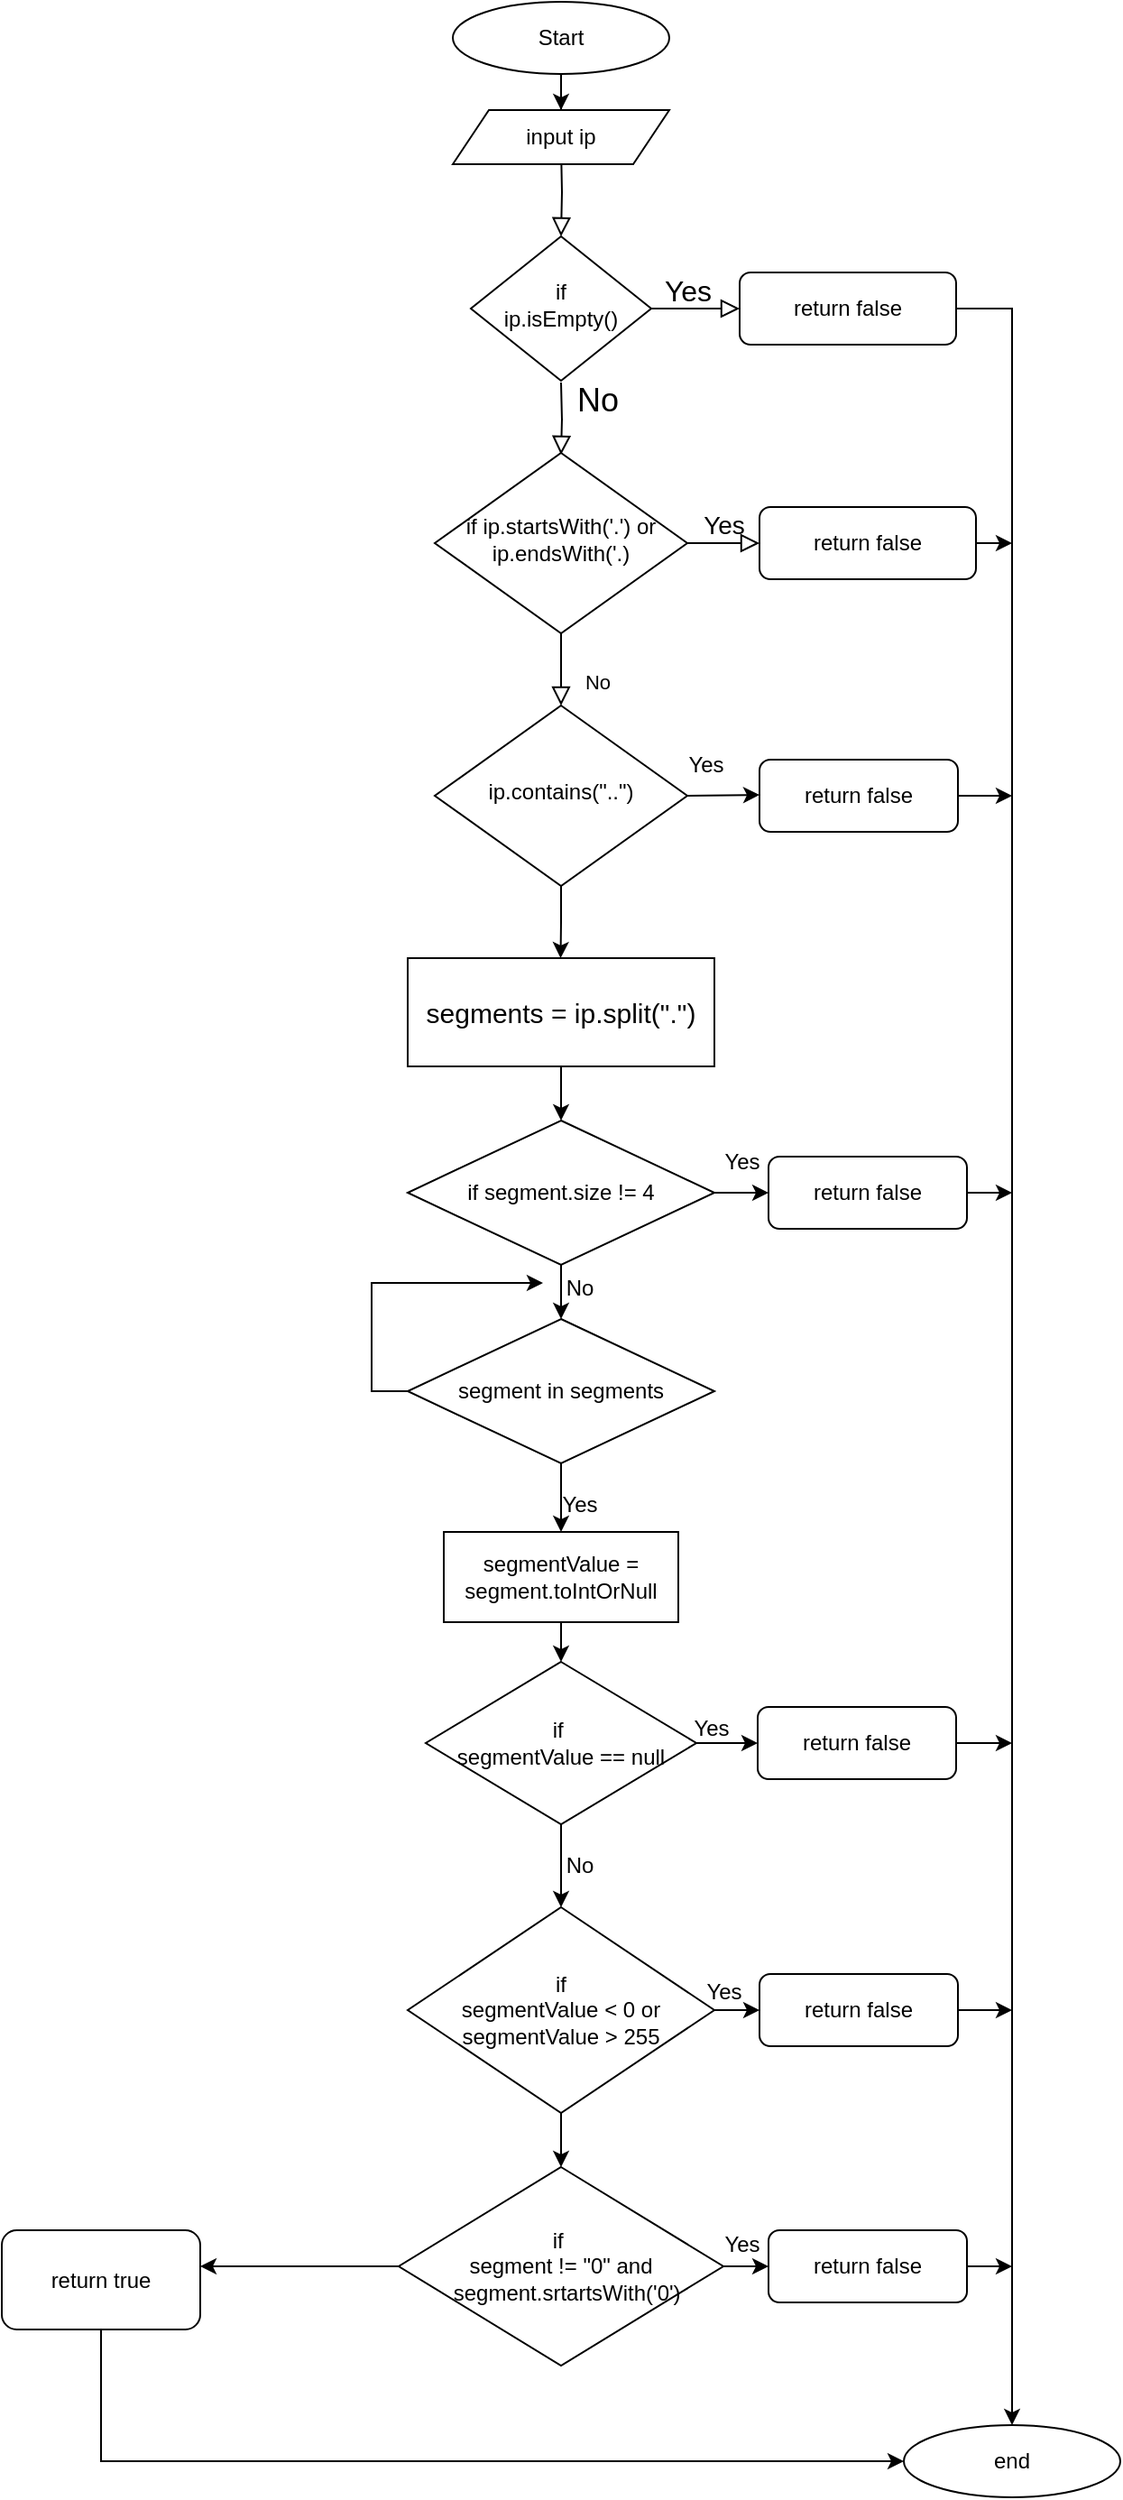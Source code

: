 <mxfile version="26.2.6">
  <diagram id="C5RBs43oDa-KdzZeNtuy" name="Page-1">
    <mxGraphModel dx="2132" dy="710" grid="1" gridSize="10" guides="1" tooltips="1" connect="1" arrows="1" fold="1" page="1" pageScale="1" pageWidth="827" pageHeight="1169" background="#FFFFFF" math="0" shadow="0">
      <root>
        <mxCell id="WIyWlLk6GJQsqaUBKTNV-0" />
        <mxCell id="WIyWlLk6GJQsqaUBKTNV-1" parent="WIyWlLk6GJQsqaUBKTNV-0" />
        <mxCell id="WIyWlLk6GJQsqaUBKTNV-2" value="" style="rounded=0;html=1;jettySize=auto;orthogonalLoop=1;fontSize=11;endArrow=block;endFill=0;endSize=8;strokeWidth=1;shadow=0;labelBackgroundColor=none;edgeStyle=orthogonalEdgeStyle;" parent="WIyWlLk6GJQsqaUBKTNV-1" target="WIyWlLk6GJQsqaUBKTNV-6" edge="1">
          <mxGeometry relative="1" as="geometry">
            <mxPoint x="250" y="140" as="sourcePoint" />
          </mxGeometry>
        </mxCell>
        <mxCell id="WIyWlLk6GJQsqaUBKTNV-4" value="&lt;font style=&quot;font-size: 18px;&quot;&gt;No&lt;/font&gt;" style="rounded=0;html=1;jettySize=auto;orthogonalLoop=1;fontSize=11;endArrow=block;endFill=0;endSize=8;strokeWidth=1;shadow=0;labelBackgroundColor=none;edgeStyle=orthogonalEdgeStyle;" parent="WIyWlLk6GJQsqaUBKTNV-1" edge="1">
          <mxGeometry x="-0.5" y="20" relative="1" as="geometry">
            <mxPoint as="offset" />
            <mxPoint x="250" y="271" as="sourcePoint" />
            <mxPoint x="250" y="311" as="targetPoint" />
          </mxGeometry>
        </mxCell>
        <mxCell id="WIyWlLk6GJQsqaUBKTNV-5" value="&lt;font style=&quot;font-size: 16px;&quot;&gt;Yes&lt;/font&gt;" style="edgeStyle=orthogonalEdgeStyle;rounded=0;html=1;jettySize=auto;orthogonalLoop=1;fontSize=11;endArrow=block;endFill=0;endSize=8;strokeWidth=1;shadow=0;labelBackgroundColor=none;" parent="WIyWlLk6GJQsqaUBKTNV-1" source="WIyWlLk6GJQsqaUBKTNV-6" target="WIyWlLk6GJQsqaUBKTNV-7" edge="1">
          <mxGeometry x="-0.184" y="10" relative="1" as="geometry">
            <mxPoint as="offset" />
          </mxGeometry>
        </mxCell>
        <mxCell id="WIyWlLk6GJQsqaUBKTNV-6" value="if&lt;div&gt;ip.isEmpty()&lt;/div&gt;" style="rhombus;whiteSpace=wrap;html=1;shadow=0;fontFamily=Helvetica;fontSize=12;align=center;strokeWidth=1;spacing=6;spacingTop=-4;" parent="WIyWlLk6GJQsqaUBKTNV-1" vertex="1">
          <mxGeometry x="200" y="190" width="100" height="80" as="geometry" />
        </mxCell>
        <mxCell id="EBlUURWpQlwmX8y5HMvf-5" style="edgeStyle=orthogonalEdgeStyle;rounded=0;orthogonalLoop=1;jettySize=auto;html=1;exitX=1;exitY=0.5;exitDx=0;exitDy=0;" edge="1" parent="WIyWlLk6GJQsqaUBKTNV-1" source="WIyWlLk6GJQsqaUBKTNV-7" target="EBlUURWpQlwmX8y5HMvf-4">
          <mxGeometry relative="1" as="geometry" />
        </mxCell>
        <mxCell id="WIyWlLk6GJQsqaUBKTNV-7" value="return false" style="rounded=1;whiteSpace=wrap;html=1;fontSize=12;glass=0;strokeWidth=1;shadow=0;" parent="WIyWlLk6GJQsqaUBKTNV-1" vertex="1">
          <mxGeometry x="349" y="210" width="120" height="40" as="geometry" />
        </mxCell>
        <mxCell id="WIyWlLk6GJQsqaUBKTNV-8" value="No" style="rounded=0;html=1;jettySize=auto;orthogonalLoop=1;fontSize=11;endArrow=block;endFill=0;endSize=8;strokeWidth=1;shadow=0;labelBackgroundColor=none;edgeStyle=orthogonalEdgeStyle;" parent="WIyWlLk6GJQsqaUBKTNV-1" source="WIyWlLk6GJQsqaUBKTNV-10" edge="1">
          <mxGeometry x="0.333" y="20" relative="1" as="geometry">
            <mxPoint as="offset" />
            <mxPoint x="250" y="450" as="targetPoint" />
          </mxGeometry>
        </mxCell>
        <mxCell id="WIyWlLk6GJQsqaUBKTNV-9" value="&lt;font style=&quot;font-size: 14px;&quot;&gt;Yes&lt;/font&gt;" style="edgeStyle=orthogonalEdgeStyle;rounded=0;html=1;jettySize=auto;orthogonalLoop=1;fontSize=11;endArrow=block;endFill=0;endSize=8;strokeWidth=1;shadow=0;labelBackgroundColor=none;" parent="WIyWlLk6GJQsqaUBKTNV-1" source="WIyWlLk6GJQsqaUBKTNV-10" target="WIyWlLk6GJQsqaUBKTNV-12" edge="1">
          <mxGeometry y="10" relative="1" as="geometry">
            <mxPoint as="offset" />
          </mxGeometry>
        </mxCell>
        <mxCell id="WIyWlLk6GJQsqaUBKTNV-10" value="if ip.startsWith(&#39;.&#39;) or&lt;div&gt;ip.endsWith(&#39;.)&lt;/div&gt;" style="rhombus;whiteSpace=wrap;html=1;shadow=0;fontFamily=Helvetica;fontSize=12;align=center;strokeWidth=1;spacing=6;spacingTop=-4;" parent="WIyWlLk6GJQsqaUBKTNV-1" vertex="1">
          <mxGeometry x="180" y="310" width="140" height="100" as="geometry" />
        </mxCell>
        <mxCell id="EBlUURWpQlwmX8y5HMvf-22" style="edgeStyle=orthogonalEdgeStyle;rounded=0;orthogonalLoop=1;jettySize=auto;html=1;exitX=1;exitY=0.5;exitDx=0;exitDy=0;" edge="1" parent="WIyWlLk6GJQsqaUBKTNV-1" source="WIyWlLk6GJQsqaUBKTNV-12">
          <mxGeometry relative="1" as="geometry">
            <mxPoint x="500" y="359.5" as="targetPoint" />
          </mxGeometry>
        </mxCell>
        <mxCell id="WIyWlLk6GJQsqaUBKTNV-12" value="return false" style="rounded=1;whiteSpace=wrap;html=1;fontSize=12;glass=0;strokeWidth=1;shadow=0;" parent="WIyWlLk6GJQsqaUBKTNV-1" vertex="1">
          <mxGeometry x="360" y="340" width="120" height="40" as="geometry" />
        </mxCell>
        <mxCell id="EBlUURWpQlwmX8y5HMvf-3" value="" style="edgeStyle=orthogonalEdgeStyle;rounded=0;orthogonalLoop=1;jettySize=auto;html=1;" edge="1" parent="WIyWlLk6GJQsqaUBKTNV-1" source="EBlUURWpQlwmX8y5HMvf-0" target="EBlUURWpQlwmX8y5HMvf-2">
          <mxGeometry relative="1" as="geometry" />
        </mxCell>
        <mxCell id="EBlUURWpQlwmX8y5HMvf-0" value="Start" style="ellipse;whiteSpace=wrap;html=1;" vertex="1" parent="WIyWlLk6GJQsqaUBKTNV-1">
          <mxGeometry x="190" y="60" width="120" height="40" as="geometry" />
        </mxCell>
        <mxCell id="EBlUURWpQlwmX8y5HMvf-2" value="input ip" style="shape=parallelogram;perimeter=parallelogramPerimeter;whiteSpace=wrap;html=1;fixedSize=1;" vertex="1" parent="WIyWlLk6GJQsqaUBKTNV-1">
          <mxGeometry x="190" y="120" width="120" height="30" as="geometry" />
        </mxCell>
        <mxCell id="EBlUURWpQlwmX8y5HMvf-4" value="end" style="ellipse;whiteSpace=wrap;html=1;" vertex="1" parent="WIyWlLk6GJQsqaUBKTNV-1">
          <mxGeometry x="440" y="1403" width="120" height="40" as="geometry" />
        </mxCell>
        <mxCell id="EBlUURWpQlwmX8y5HMvf-10" style="edgeStyle=orthogonalEdgeStyle;rounded=0;orthogonalLoop=1;jettySize=auto;html=1;exitX=1;exitY=0.5;exitDx=0;exitDy=0;" edge="1" parent="WIyWlLk6GJQsqaUBKTNV-1" source="EBlUURWpQlwmX8y5HMvf-8">
          <mxGeometry relative="1" as="geometry">
            <mxPoint x="360" y="499.5" as="targetPoint" />
          </mxGeometry>
        </mxCell>
        <mxCell id="EBlUURWpQlwmX8y5HMvf-14" style="edgeStyle=orthogonalEdgeStyle;rounded=0;orthogonalLoop=1;jettySize=auto;html=1;exitX=0.5;exitY=1;exitDx=0;exitDy=0;" edge="1" parent="WIyWlLk6GJQsqaUBKTNV-1" source="EBlUURWpQlwmX8y5HMvf-8">
          <mxGeometry relative="1" as="geometry">
            <mxPoint x="249.75" y="590" as="targetPoint" />
          </mxGeometry>
        </mxCell>
        <mxCell id="EBlUURWpQlwmX8y5HMvf-8" value="ip.contains(&quot;..&quot;)" style="rhombus;whiteSpace=wrap;html=1;shadow=0;fontFamily=Helvetica;fontSize=12;align=center;strokeWidth=1;spacing=6;spacingTop=-4;" vertex="1" parent="WIyWlLk6GJQsqaUBKTNV-1">
          <mxGeometry x="180" y="450" width="140" height="100" as="geometry" />
        </mxCell>
        <mxCell id="EBlUURWpQlwmX8y5HMvf-20" style="edgeStyle=orthogonalEdgeStyle;rounded=0;orthogonalLoop=1;jettySize=auto;html=1;" edge="1" parent="WIyWlLk6GJQsqaUBKTNV-1" source="EBlUURWpQlwmX8y5HMvf-11">
          <mxGeometry relative="1" as="geometry">
            <mxPoint x="500" y="500" as="targetPoint" />
          </mxGeometry>
        </mxCell>
        <mxCell id="EBlUURWpQlwmX8y5HMvf-11" value="return false" style="rounded=1;whiteSpace=wrap;html=1;fontSize=12;glass=0;strokeWidth=1;shadow=0;" vertex="1" parent="WIyWlLk6GJQsqaUBKTNV-1">
          <mxGeometry x="360" y="480" width="110" height="40" as="geometry" />
        </mxCell>
        <mxCell id="EBlUURWpQlwmX8y5HMvf-13" value="Yes" style="text;html=1;align=center;verticalAlign=middle;resizable=0;points=[];autosize=1;strokeColor=none;fillColor=none;" vertex="1" parent="WIyWlLk6GJQsqaUBKTNV-1">
          <mxGeometry x="310" y="468" width="40" height="30" as="geometry" />
        </mxCell>
        <mxCell id="EBlUURWpQlwmX8y5HMvf-18" value="" style="edgeStyle=orthogonalEdgeStyle;rounded=0;orthogonalLoop=1;jettySize=auto;html=1;" edge="1" parent="WIyWlLk6GJQsqaUBKTNV-1" source="EBlUURWpQlwmX8y5HMvf-16" target="EBlUURWpQlwmX8y5HMvf-17">
          <mxGeometry relative="1" as="geometry" />
        </mxCell>
        <mxCell id="EBlUURWpQlwmX8y5HMvf-16" value="&lt;font style=&quot;font-size: 15px;&quot;&gt;segments = ip.split(&quot;.&quot;)&lt;/font&gt;" style="whiteSpace=wrap;html=1;" vertex="1" parent="WIyWlLk6GJQsqaUBKTNV-1">
          <mxGeometry x="165" y="590" width="170" height="60" as="geometry" />
        </mxCell>
        <mxCell id="EBlUURWpQlwmX8y5HMvf-26" style="edgeStyle=orthogonalEdgeStyle;rounded=0;orthogonalLoop=1;jettySize=auto;html=1;exitX=1;exitY=0.5;exitDx=0;exitDy=0;entryX=0;entryY=0.5;entryDx=0;entryDy=0;" edge="1" parent="WIyWlLk6GJQsqaUBKTNV-1" source="EBlUURWpQlwmX8y5HMvf-17" target="EBlUURWpQlwmX8y5HMvf-25">
          <mxGeometry relative="1" as="geometry" />
        </mxCell>
        <mxCell id="EBlUURWpQlwmX8y5HMvf-33" value="" style="edgeStyle=orthogonalEdgeStyle;rounded=0;orthogonalLoop=1;jettySize=auto;html=1;" edge="1" parent="WIyWlLk6GJQsqaUBKTNV-1" source="EBlUURWpQlwmX8y5HMvf-17" target="EBlUURWpQlwmX8y5HMvf-32">
          <mxGeometry relative="1" as="geometry" />
        </mxCell>
        <mxCell id="EBlUURWpQlwmX8y5HMvf-17" value="if segment.size != 4" style="rhombus;whiteSpace=wrap;html=1;" vertex="1" parent="WIyWlLk6GJQsqaUBKTNV-1">
          <mxGeometry x="165" y="680" width="170" height="80" as="geometry" />
        </mxCell>
        <mxCell id="EBlUURWpQlwmX8y5HMvf-29" style="edgeStyle=orthogonalEdgeStyle;rounded=0;orthogonalLoop=1;jettySize=auto;html=1;" edge="1" parent="WIyWlLk6GJQsqaUBKTNV-1" source="EBlUURWpQlwmX8y5HMvf-25">
          <mxGeometry relative="1" as="geometry">
            <mxPoint x="500" y="720" as="targetPoint" />
          </mxGeometry>
        </mxCell>
        <mxCell id="EBlUURWpQlwmX8y5HMvf-25" value="return false" style="rounded=1;whiteSpace=wrap;html=1;fontSize=12;glass=0;strokeWidth=1;shadow=0;" vertex="1" parent="WIyWlLk6GJQsqaUBKTNV-1">
          <mxGeometry x="365" y="700" width="110" height="40" as="geometry" />
        </mxCell>
        <mxCell id="EBlUURWpQlwmX8y5HMvf-27" value="Yes" style="text;html=1;align=center;verticalAlign=middle;resizable=0;points=[];autosize=1;strokeColor=none;fillColor=none;" vertex="1" parent="WIyWlLk6GJQsqaUBKTNV-1">
          <mxGeometry x="330" y="688" width="40" height="30" as="geometry" />
        </mxCell>
        <mxCell id="EBlUURWpQlwmX8y5HMvf-38" value="" style="edgeStyle=orthogonalEdgeStyle;rounded=0;orthogonalLoop=1;jettySize=auto;html=1;" edge="1" parent="WIyWlLk6GJQsqaUBKTNV-1" source="EBlUURWpQlwmX8y5HMvf-32" target="EBlUURWpQlwmX8y5HMvf-37">
          <mxGeometry relative="1" as="geometry" />
        </mxCell>
        <mxCell id="EBlUURWpQlwmX8y5HMvf-47" style="edgeStyle=orthogonalEdgeStyle;rounded=0;orthogonalLoop=1;jettySize=auto;html=1;" edge="1" parent="WIyWlLk6GJQsqaUBKTNV-1" source="EBlUURWpQlwmX8y5HMvf-32" target="EBlUURWpQlwmX8y5HMvf-39">
          <mxGeometry relative="1" as="geometry">
            <mxPoint x="160" y="770" as="targetPoint" />
            <Array as="points">
              <mxPoint x="145" y="830" />
              <mxPoint x="145" y="770" />
            </Array>
          </mxGeometry>
        </mxCell>
        <mxCell id="EBlUURWpQlwmX8y5HMvf-32" value="segment in segments" style="rhombus;whiteSpace=wrap;html=1;" vertex="1" parent="WIyWlLk6GJQsqaUBKTNV-1">
          <mxGeometry x="165" y="790" width="170" height="80" as="geometry" />
        </mxCell>
        <mxCell id="EBlUURWpQlwmX8y5HMvf-49" value="" style="edgeStyle=orthogonalEdgeStyle;rounded=0;orthogonalLoop=1;jettySize=auto;html=1;" edge="1" parent="WIyWlLk6GJQsqaUBKTNV-1" source="EBlUURWpQlwmX8y5HMvf-37" target="EBlUURWpQlwmX8y5HMvf-48">
          <mxGeometry relative="1" as="geometry" />
        </mxCell>
        <mxCell id="EBlUURWpQlwmX8y5HMvf-37" value="segmentValue = segment.toIntOrNull" style="whiteSpace=wrap;html=1;" vertex="1" parent="WIyWlLk6GJQsqaUBKTNV-1">
          <mxGeometry x="185" y="908" width="130" height="50" as="geometry" />
        </mxCell>
        <mxCell id="EBlUURWpQlwmX8y5HMvf-39" value="No" style="text;html=1;align=center;verticalAlign=middle;resizable=0;points=[];autosize=1;strokeColor=none;fillColor=none;" vertex="1" parent="WIyWlLk6GJQsqaUBKTNV-1">
          <mxGeometry x="240" y="758" width="40" height="30" as="geometry" />
        </mxCell>
        <mxCell id="EBlUURWpQlwmX8y5HMvf-42" value="Yes" style="text;html=1;align=center;verticalAlign=middle;resizable=0;points=[];autosize=1;strokeColor=none;fillColor=none;" vertex="1" parent="WIyWlLk6GJQsqaUBKTNV-1">
          <mxGeometry x="240" y="878" width="40" height="30" as="geometry" />
        </mxCell>
        <mxCell id="EBlUURWpQlwmX8y5HMvf-51" style="edgeStyle=orthogonalEdgeStyle;rounded=0;orthogonalLoop=1;jettySize=auto;html=1;entryX=0;entryY=0.5;entryDx=0;entryDy=0;" edge="1" parent="WIyWlLk6GJQsqaUBKTNV-1" source="EBlUURWpQlwmX8y5HMvf-48" target="EBlUURWpQlwmX8y5HMvf-50">
          <mxGeometry relative="1" as="geometry" />
        </mxCell>
        <mxCell id="EBlUURWpQlwmX8y5HMvf-55" value="" style="edgeStyle=orthogonalEdgeStyle;rounded=0;orthogonalLoop=1;jettySize=auto;html=1;" edge="1" parent="WIyWlLk6GJQsqaUBKTNV-1" source="EBlUURWpQlwmX8y5HMvf-48" target="EBlUURWpQlwmX8y5HMvf-54">
          <mxGeometry relative="1" as="geometry" />
        </mxCell>
        <mxCell id="EBlUURWpQlwmX8y5HMvf-48" value="if&amp;nbsp;&lt;div&gt;segmentValue == null&lt;/div&gt;" style="rhombus;whiteSpace=wrap;html=1;" vertex="1" parent="WIyWlLk6GJQsqaUBKTNV-1">
          <mxGeometry x="175" y="980" width="150" height="90" as="geometry" />
        </mxCell>
        <mxCell id="EBlUURWpQlwmX8y5HMvf-52" style="edgeStyle=orthogonalEdgeStyle;rounded=0;orthogonalLoop=1;jettySize=auto;html=1;exitX=1;exitY=0.5;exitDx=0;exitDy=0;" edge="1" parent="WIyWlLk6GJQsqaUBKTNV-1" source="EBlUURWpQlwmX8y5HMvf-50">
          <mxGeometry relative="1" as="geometry">
            <mxPoint x="500" y="1025" as="targetPoint" />
          </mxGeometry>
        </mxCell>
        <mxCell id="EBlUURWpQlwmX8y5HMvf-50" value="return false" style="rounded=1;whiteSpace=wrap;html=1;fontSize=12;glass=0;strokeWidth=1;shadow=0;" vertex="1" parent="WIyWlLk6GJQsqaUBKTNV-1">
          <mxGeometry x="359" y="1005" width="110" height="40" as="geometry" />
        </mxCell>
        <mxCell id="EBlUURWpQlwmX8y5HMvf-53" value="Yes" style="text;html=1;align=center;verticalAlign=middle;resizable=0;points=[];autosize=1;strokeColor=none;fillColor=none;" vertex="1" parent="WIyWlLk6GJQsqaUBKTNV-1">
          <mxGeometry x="313" y="1002" width="40" height="30" as="geometry" />
        </mxCell>
        <mxCell id="EBlUURWpQlwmX8y5HMvf-57" style="edgeStyle=orthogonalEdgeStyle;rounded=0;orthogonalLoop=1;jettySize=auto;html=1;" edge="1" parent="WIyWlLk6GJQsqaUBKTNV-1" source="EBlUURWpQlwmX8y5HMvf-54">
          <mxGeometry relative="1" as="geometry">
            <mxPoint x="360" y="1173" as="targetPoint" />
          </mxGeometry>
        </mxCell>
        <mxCell id="EBlUURWpQlwmX8y5HMvf-62" value="" style="edgeStyle=orthogonalEdgeStyle;rounded=0;orthogonalLoop=1;jettySize=auto;html=1;" edge="1" parent="WIyWlLk6GJQsqaUBKTNV-1" source="EBlUURWpQlwmX8y5HMvf-54" target="EBlUURWpQlwmX8y5HMvf-61">
          <mxGeometry relative="1" as="geometry" />
        </mxCell>
        <mxCell id="EBlUURWpQlwmX8y5HMvf-54" value="if&lt;div&gt;segmentValue &amp;lt; 0 or segmentValue &amp;gt; 255&lt;/div&gt;" style="rhombus;whiteSpace=wrap;html=1;" vertex="1" parent="WIyWlLk6GJQsqaUBKTNV-1">
          <mxGeometry x="165" y="1116" width="170" height="114" as="geometry" />
        </mxCell>
        <mxCell id="EBlUURWpQlwmX8y5HMvf-56" value="No" style="text;html=1;align=center;verticalAlign=middle;resizable=0;points=[];autosize=1;strokeColor=none;fillColor=none;" vertex="1" parent="WIyWlLk6GJQsqaUBKTNV-1">
          <mxGeometry x="240" y="1078" width="40" height="30" as="geometry" />
        </mxCell>
        <mxCell id="EBlUURWpQlwmX8y5HMvf-59" style="edgeStyle=orthogonalEdgeStyle;rounded=0;orthogonalLoop=1;jettySize=auto;html=1;" edge="1" parent="WIyWlLk6GJQsqaUBKTNV-1" source="EBlUURWpQlwmX8y5HMvf-58">
          <mxGeometry relative="1" as="geometry">
            <mxPoint x="500" y="1173" as="targetPoint" />
          </mxGeometry>
        </mxCell>
        <mxCell id="EBlUURWpQlwmX8y5HMvf-58" value="return false" style="rounded=1;whiteSpace=wrap;html=1;fontSize=12;glass=0;strokeWidth=1;shadow=0;" vertex="1" parent="WIyWlLk6GJQsqaUBKTNV-1">
          <mxGeometry x="360" y="1153" width="110" height="40" as="geometry" />
        </mxCell>
        <mxCell id="EBlUURWpQlwmX8y5HMvf-60" value="Yes" style="text;html=1;align=center;verticalAlign=middle;resizable=0;points=[];autosize=1;strokeColor=none;fillColor=none;" vertex="1" parent="WIyWlLk6GJQsqaUBKTNV-1">
          <mxGeometry x="320" y="1148" width="40" height="30" as="geometry" />
        </mxCell>
        <mxCell id="EBlUURWpQlwmX8y5HMvf-65" style="edgeStyle=orthogonalEdgeStyle;rounded=0;orthogonalLoop=1;jettySize=auto;html=1;exitX=1;exitY=0.5;exitDx=0;exitDy=0;entryX=0;entryY=0.5;entryDx=0;entryDy=0;" edge="1" parent="WIyWlLk6GJQsqaUBKTNV-1" source="EBlUURWpQlwmX8y5HMvf-61" target="EBlUURWpQlwmX8y5HMvf-64">
          <mxGeometry relative="1" as="geometry" />
        </mxCell>
        <mxCell id="EBlUURWpQlwmX8y5HMvf-70" value="" style="edgeStyle=orthogonalEdgeStyle;rounded=0;orthogonalLoop=1;jettySize=auto;html=1;" edge="1" parent="WIyWlLk6GJQsqaUBKTNV-1" source="EBlUURWpQlwmX8y5HMvf-61">
          <mxGeometry relative="1" as="geometry">
            <mxPoint x="50" y="1315" as="targetPoint" />
          </mxGeometry>
        </mxCell>
        <mxCell id="EBlUURWpQlwmX8y5HMvf-61" value="if&amp;nbsp;&lt;div&gt;segment != &quot;0&quot; and&lt;div&gt;&amp;nbsp; segment.srtartsWith(&#39;0&#39;)&lt;/div&gt;&lt;/div&gt;" style="rhombus;whiteSpace=wrap;html=1;" vertex="1" parent="WIyWlLk6GJQsqaUBKTNV-1">
          <mxGeometry x="160" y="1260" width="180" height="110" as="geometry" />
        </mxCell>
        <mxCell id="EBlUURWpQlwmX8y5HMvf-66" style="edgeStyle=orthogonalEdgeStyle;rounded=0;orthogonalLoop=1;jettySize=auto;html=1;exitX=1;exitY=0.5;exitDx=0;exitDy=0;" edge="1" parent="WIyWlLk6GJQsqaUBKTNV-1" source="EBlUURWpQlwmX8y5HMvf-64">
          <mxGeometry relative="1" as="geometry">
            <mxPoint x="500" y="1315" as="targetPoint" />
          </mxGeometry>
        </mxCell>
        <mxCell id="EBlUURWpQlwmX8y5HMvf-64" value="return false" style="rounded=1;whiteSpace=wrap;html=1;fontSize=12;glass=0;strokeWidth=1;shadow=0;" vertex="1" parent="WIyWlLk6GJQsqaUBKTNV-1">
          <mxGeometry x="365" y="1295" width="110" height="40" as="geometry" />
        </mxCell>
        <mxCell id="EBlUURWpQlwmX8y5HMvf-67" value="Yes" style="text;html=1;align=center;verticalAlign=middle;resizable=0;points=[];autosize=1;strokeColor=none;fillColor=none;" vertex="1" parent="WIyWlLk6GJQsqaUBKTNV-1">
          <mxGeometry x="330" y="1288" width="40" height="30" as="geometry" />
        </mxCell>
        <mxCell id="EBlUURWpQlwmX8y5HMvf-72" style="edgeStyle=orthogonalEdgeStyle;rounded=0;orthogonalLoop=1;jettySize=auto;html=1;entryX=0;entryY=0.5;entryDx=0;entryDy=0;" edge="1" parent="WIyWlLk6GJQsqaUBKTNV-1" source="EBlUURWpQlwmX8y5HMvf-71" target="EBlUURWpQlwmX8y5HMvf-4">
          <mxGeometry relative="1" as="geometry">
            <Array as="points">
              <mxPoint x="-5" y="1423" />
            </Array>
          </mxGeometry>
        </mxCell>
        <mxCell id="EBlUURWpQlwmX8y5HMvf-71" value="return true" style="rounded=1;whiteSpace=wrap;html=1;fontSize=12;glass=0;strokeWidth=1;shadow=0;" vertex="1" parent="WIyWlLk6GJQsqaUBKTNV-1">
          <mxGeometry x="-60" y="1295" width="110" height="55" as="geometry" />
        </mxCell>
      </root>
    </mxGraphModel>
  </diagram>
</mxfile>
